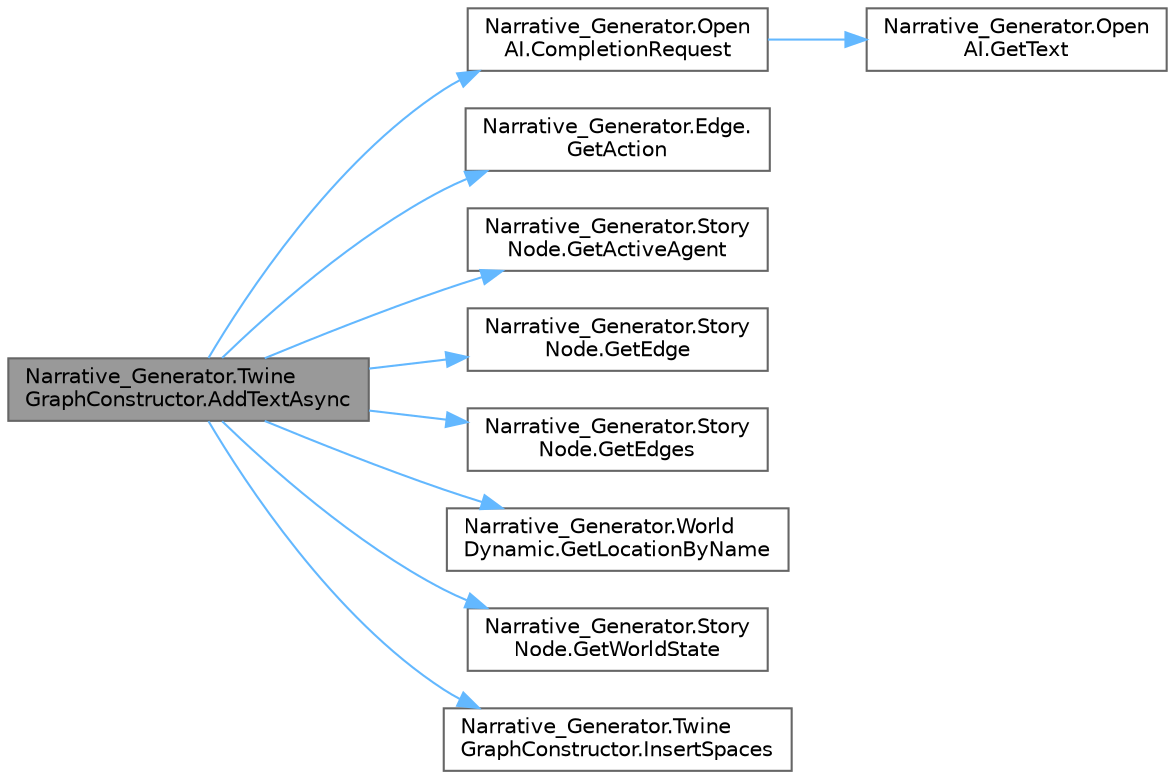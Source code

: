 digraph "Narrative_Generator.TwineGraphConstructor.AddTextAsync"
{
 // LATEX_PDF_SIZE
  bgcolor="transparent";
  edge [fontname=Helvetica,fontsize=10,labelfontname=Helvetica,labelfontsize=10];
  node [fontname=Helvetica,fontsize=10,shape=box,height=0.2,width=0.4];
  rankdir="LR";
  Node1 [label="Narrative_Generator.Twine\lGraphConstructor.AddTextAsync",height=0.2,width=0.4,color="gray40", fillcolor="grey60", style="filled", fontcolor="black",tooltip="Method for creating a description of the reached node."];
  Node1 -> Node2 [color="steelblue1",style="solid"];
  Node2 [label="Narrative_Generator.Open\lAI.CompletionRequest",height=0.2,width=0.4,color="grey40", fillcolor="white", style="filled",URL="$class_narrative___generator_1_1_open_a_i.html#abcde31321766edc4c5f32b310b64898e",tooltip="A method that configures and creates a request to OpenAI to create a text completion."];
  Node2 -> Node3 [color="steelblue1",style="solid"];
  Node3 [label="Narrative_Generator.Open\lAI.GetText",height=0.2,width=0.4,color="grey40", fillcolor="white", style="filled",URL="$class_narrative___generator_1_1_open_a_i.html#adc89ec43874cc3b27525a0f9406f87e2",tooltip="A method that separates the generated text completion from the general response body,..."];
  Node1 -> Node4 [color="steelblue1",style="solid"];
  Node4 [label="Narrative_Generator.Edge.\lGetAction",height=0.2,width=0.4,color="grey40", fillcolor="white", style="filled",URL="$class_narrative___generator_1_1_edge.html#af4cf57a1cc22a025d7a9cbb697097c16",tooltip="This method returns the action attached to this edge."];
  Node1 -> Node5 [color="steelblue1",style="solid"];
  Node5 [label="Narrative_Generator.Story\lNode.GetActiveAgent",height=0.2,width=0.4,color="grey40", fillcolor="white", style="filled",URL="$class_narrative___generator_1_1_story_node.html#ad12b92efc9b06a4ee82d4f975a4c5f1d",tooltip="Returns information about the active agent."];
  Node1 -> Node6 [color="steelblue1",style="solid"];
  Node6 [label="Narrative_Generator.Story\lNode.GetEdge",height=0.2,width=0.4,color="grey40", fillcolor="white", style="filled",URL="$class_narrative___generator_1_1_story_node.html#a75f2c93d3724997297d8311f2c715399",tooltip="Returns the specified edge from the list of edges connected to the this node."];
  Node1 -> Node7 [color="steelblue1",style="solid"];
  Node7 [label="Narrative_Generator.Story\lNode.GetEdges",height=0.2,width=0.4,color="grey40", fillcolor="white", style="filled",URL="$class_narrative___generator_1_1_story_node.html#a546432f24cda5eb8081df4866c781feb",tooltip="Returns a list of all edges connected to the this node."];
  Node1 -> Node8 [color="steelblue1",style="solid"];
  Node8 [label="Narrative_Generator.World\lDynamic.GetLocationByName",height=0.2,width=0.4,color="grey40", fillcolor="white", style="filled",URL="$class_narrative___generator_1_1_world_dynamic.html#a43619eb102a56e16a22a5aa5d5b7c1b0",tooltip="Returns a location from the list of locations if the specified name matches the name of the location."];
  Node1 -> Node9 [color="steelblue1",style="solid"];
  Node9 [label="Narrative_Generator.Story\lNode.GetWorldState",height=0.2,width=0.4,color="grey40", fillcolor="white", style="filled",URL="$class_narrative___generator_1_1_story_node.html#ab3e318148d1f96d599db8611347b42fb",tooltip="Returns the storyworld state stored by the node."];
  Node1 -> Node10 [color="steelblue1",style="solid"];
  Node10 [label="Narrative_Generator.Twine\lGraphConstructor.InsertSpaces",height=0.2,width=0.4,color="grey40", fillcolor="white", style="filled",URL="$class_narrative___generator_1_1_twine_graph_constructor.html#a93c90b8b66be571d8d833f952417ce64",tooltip="A method that separates compound words into separate ones, using capital letters as a separator."];
}

